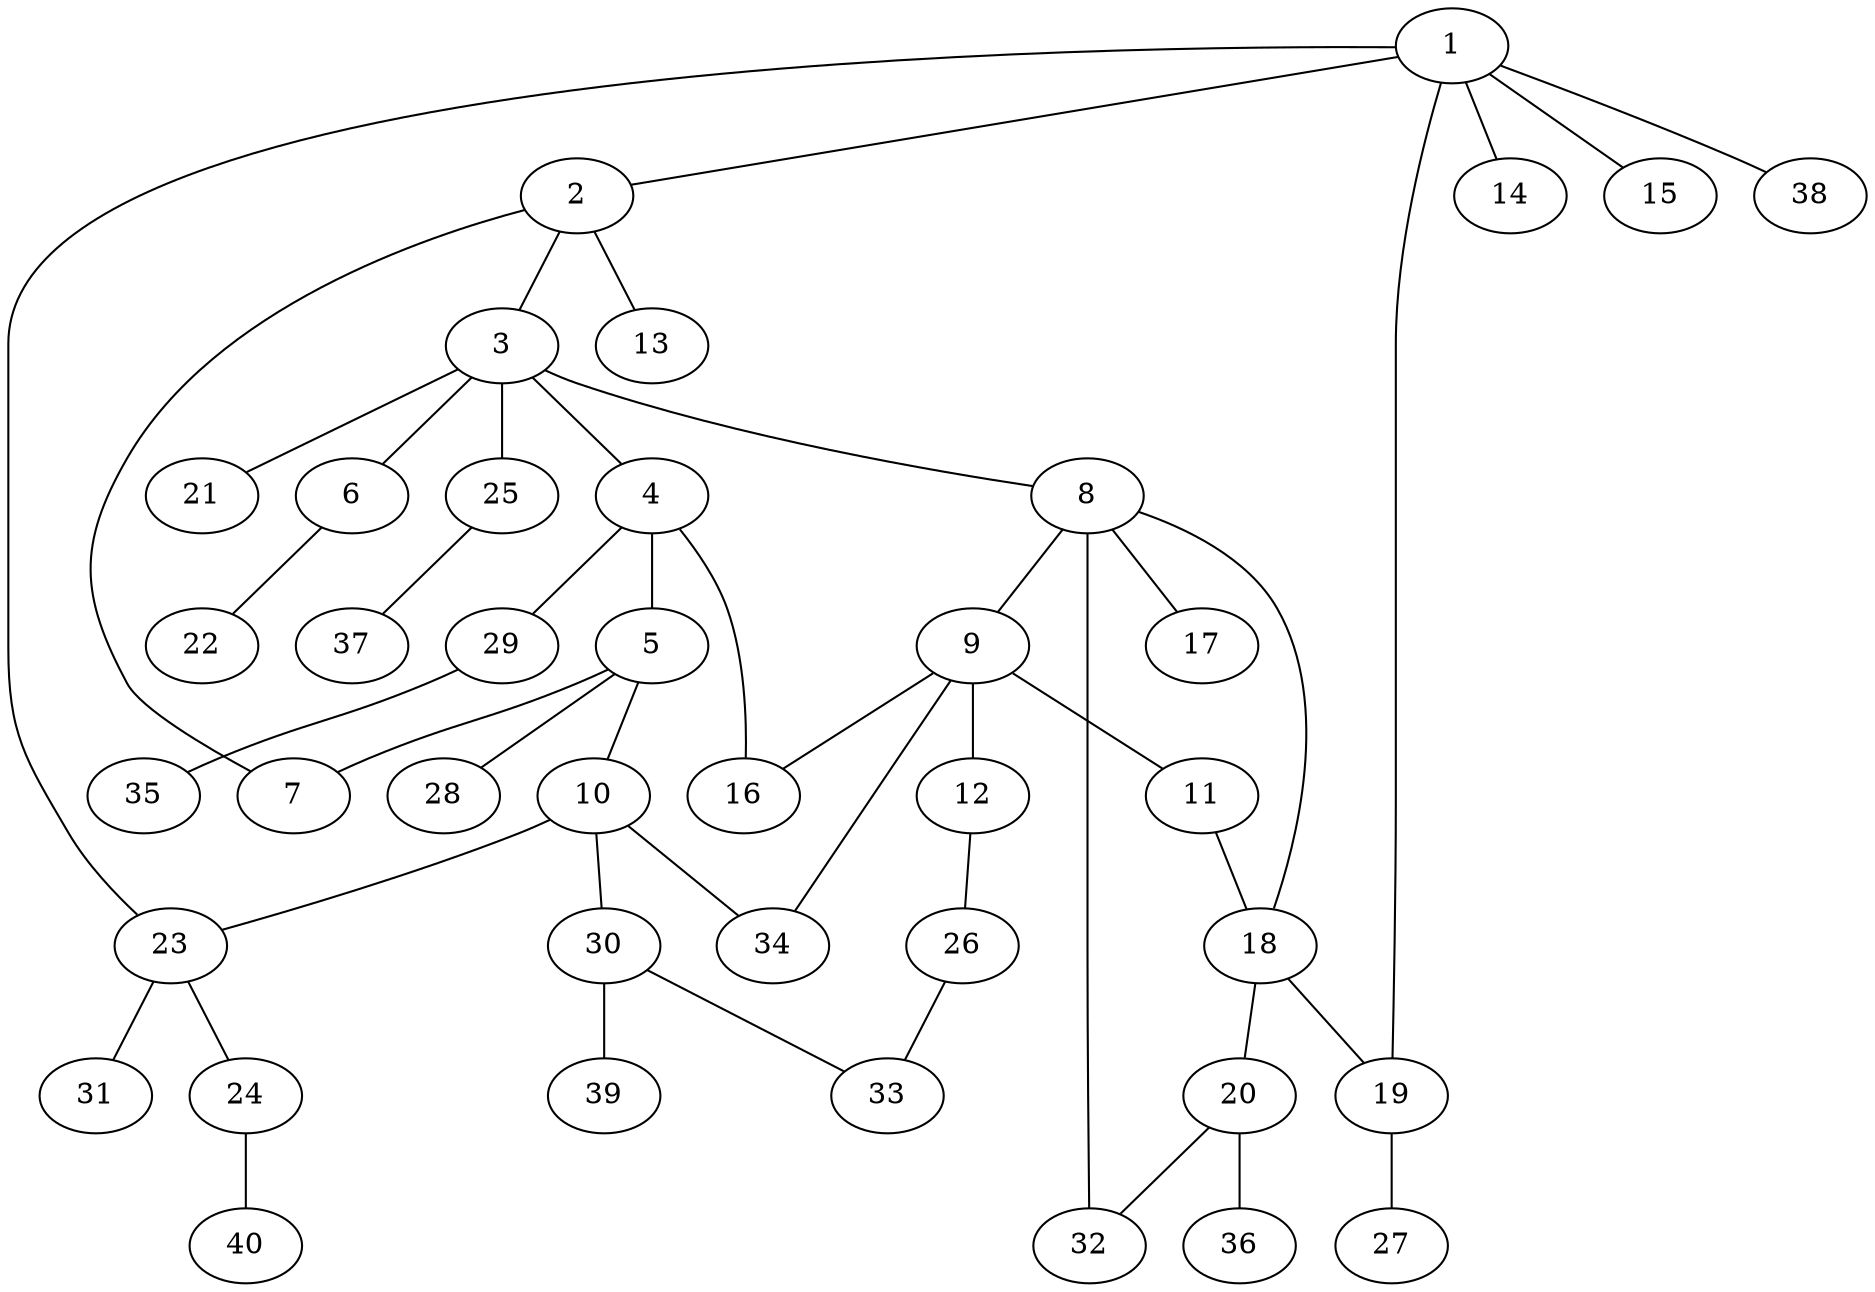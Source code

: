 graph graphname {1--2
1--14
1--15
1--19
1--23
1--38
2--3
2--7
2--13
3--4
3--6
3--8
3--21
3--25
4--5
4--16
4--29
5--7
5--10
5--28
6--22
8--9
8--17
8--18
8--32
9--11
9--12
9--16
9--34
10--23
10--30
10--34
11--18
12--26
18--19
18--20
19--27
20--32
20--36
23--24
23--31
24--40
25--37
26--33
29--35
30--33
30--39
}
